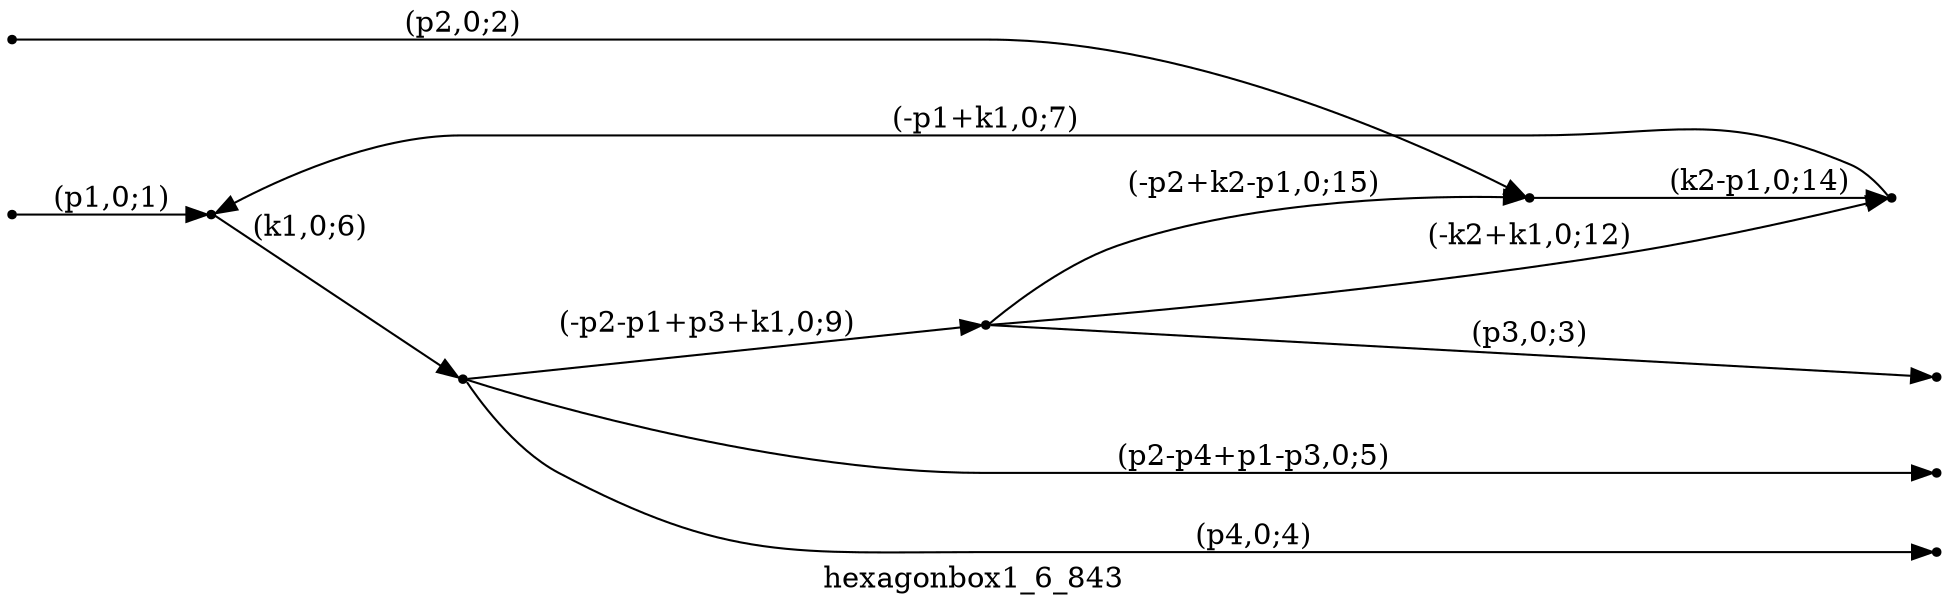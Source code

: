 digraph hexagonbox1_6_843 {
  label="hexagonbox1_6_843";
  rankdir="LR";
  subgraph edges {
    -1 -> 2 [label="(p1,0;1)"];
    -2 -> 5 [label="(p2,0;2)"];
    4 -> -3 [label="(p3,0;3)"];
    1 -> -4 [label="(p4,0;4)"];
    1 -> -5 [label="(p2-p4+p1-p3,0;5)"];
    2 -> 1 [label="(k1,0;6)"];
    3 -> 2 [label="(-p1+k1,0;7)"];
    1 -> 4 [label="(-p2-p1+p3+k1,0;9)"];
    4 -> 3 [label="(-k2+k1,0;12)"];
    5 -> 3 [label="(k2-p1,0;14)"];
    4 -> 5 [label="(-p2+k2-p1,0;15)"];
  }
  subgraph incoming { rank="source"; -1; -2; }
  subgraph outgoing { rank="sink"; -3; -4; -5; }
-5 [shape=point];
-4 [shape=point];
-3 [shape=point];
-2 [shape=point];
-1 [shape=point];
1 [shape=point];
2 [shape=point];
3 [shape=point];
4 [shape=point];
5 [shape=point];
}

